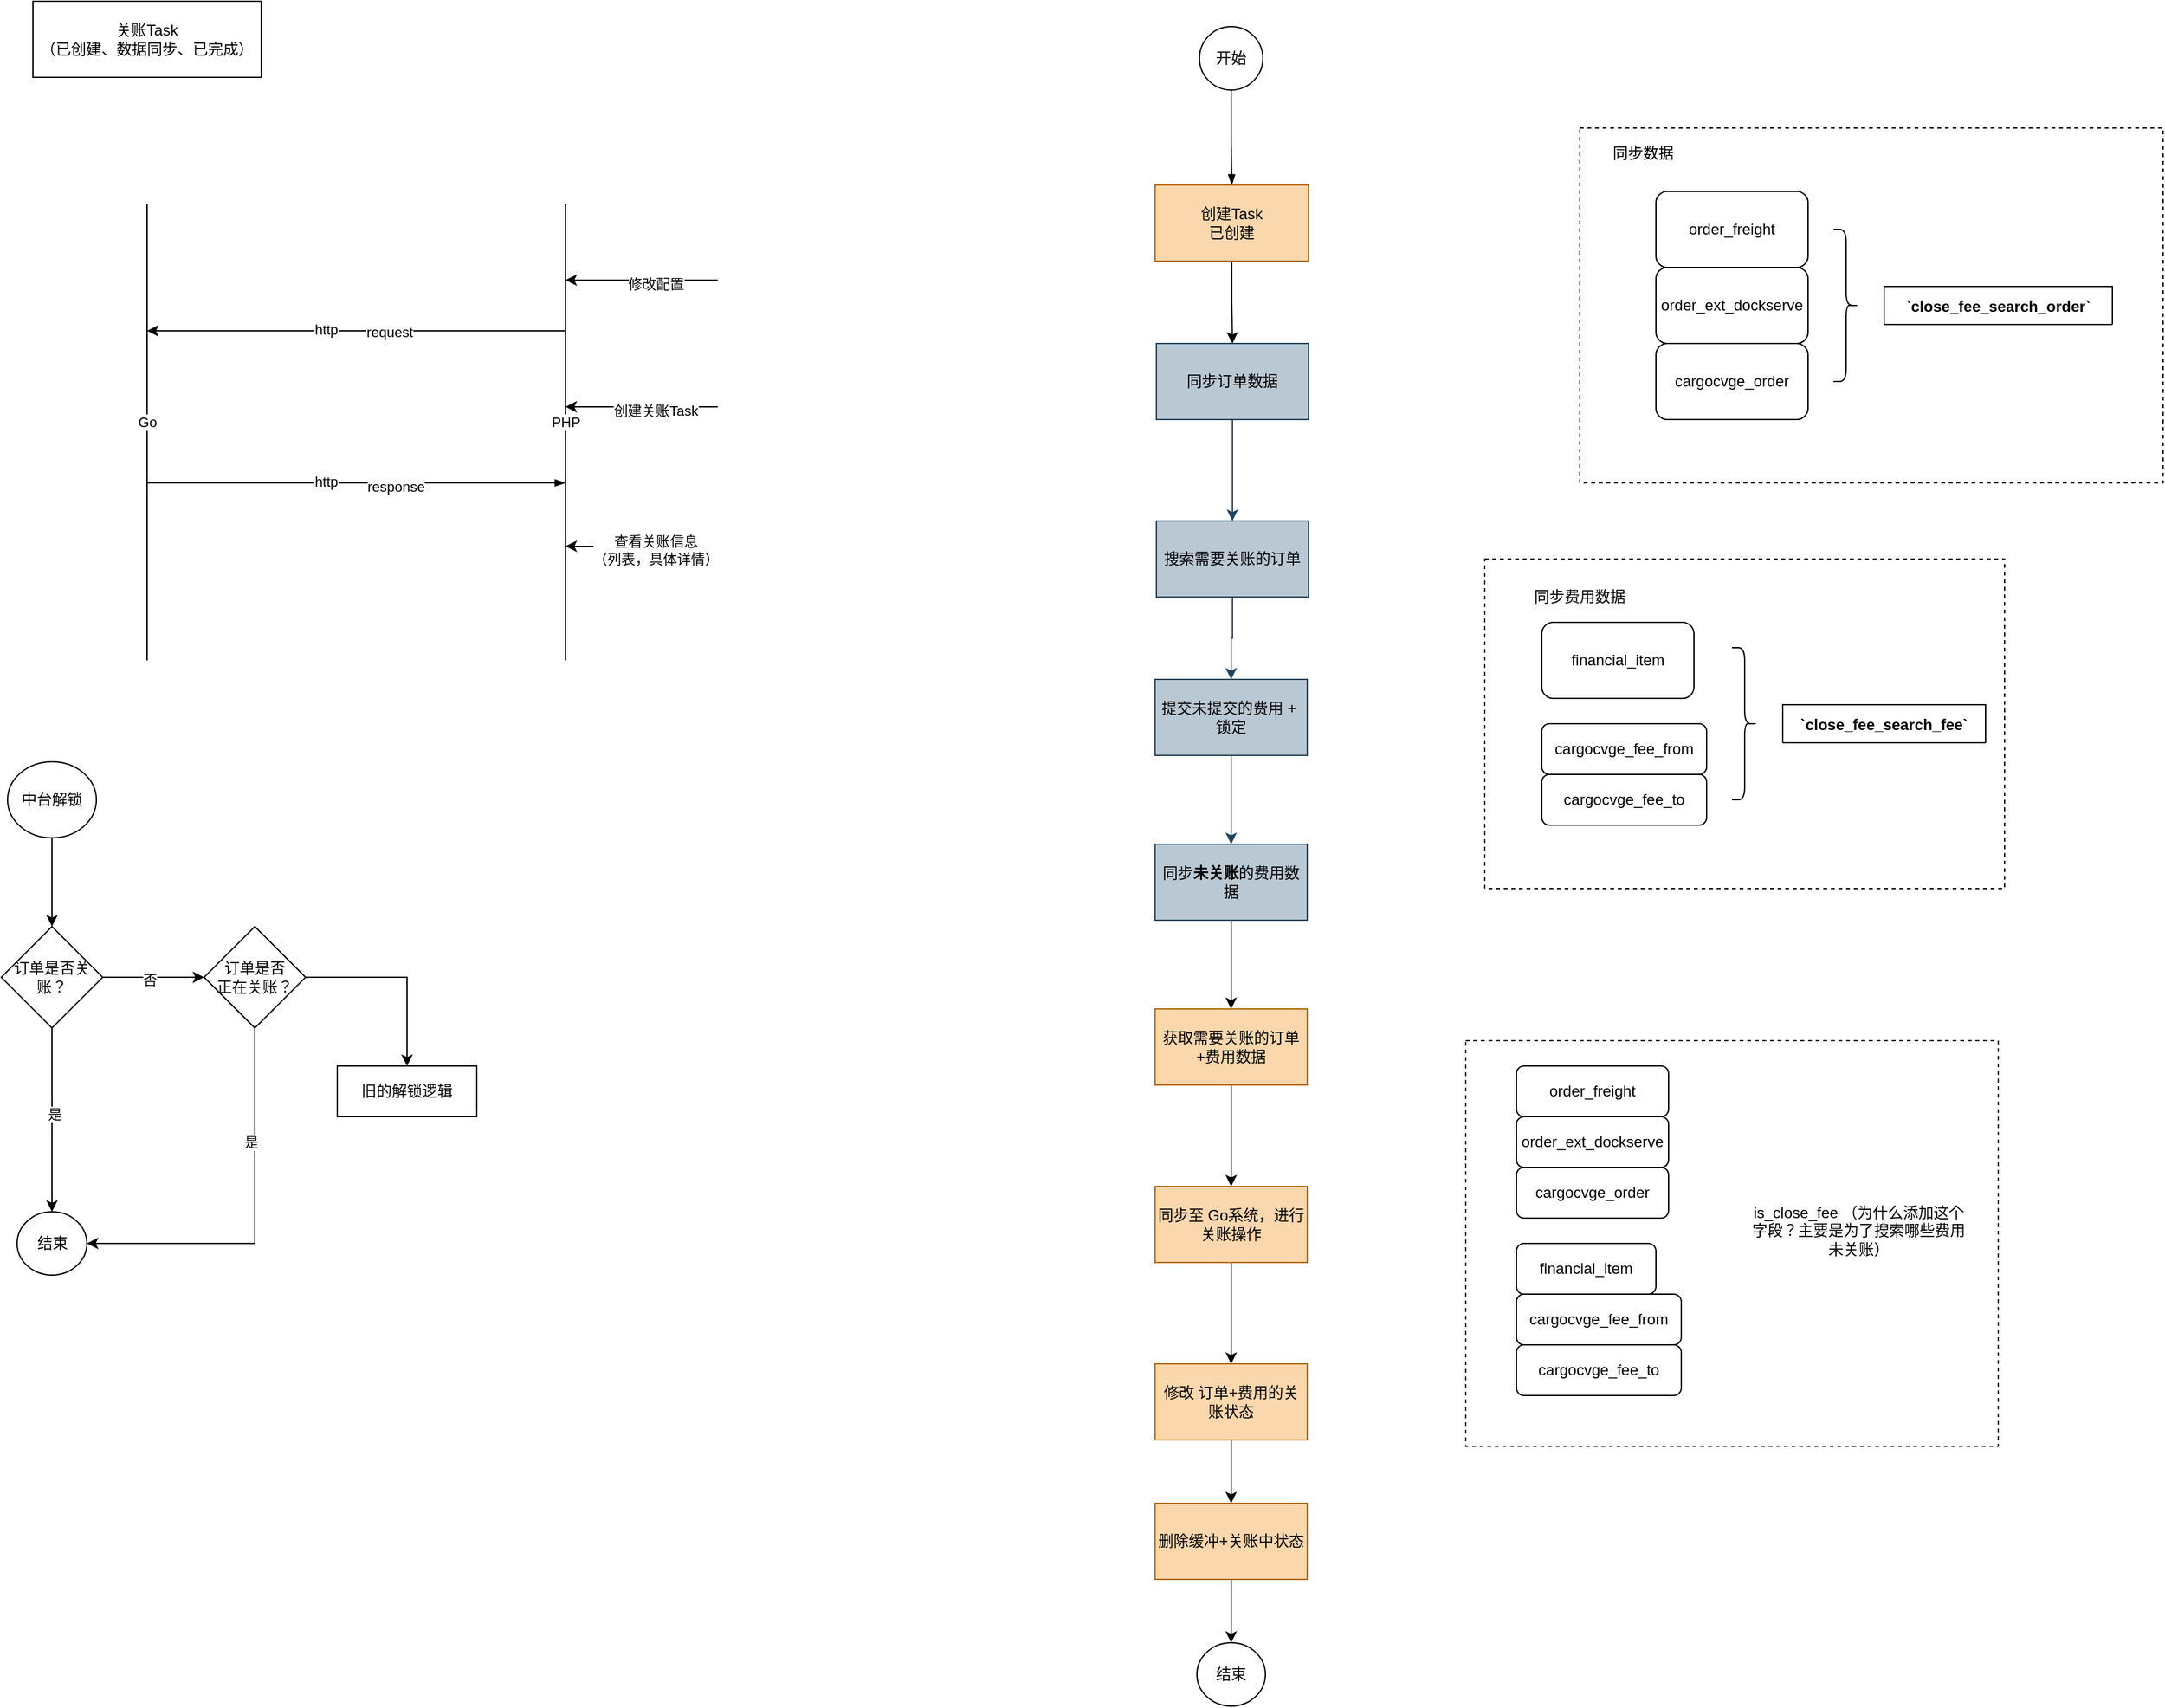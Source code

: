 <mxfile version="14.8.4" type="github">
  <diagram id="bjVNJmv654BV9-0lnCwO" name="第 1 页">
    <mxGraphModel dx="1142" dy="801" grid="1" gridSize="10" guides="1" tooltips="1" connect="1" arrows="1" fold="1" page="1" pageScale="1" pageWidth="827" pageHeight="1169" math="0" shadow="0">
      <root>
        <mxCell id="0" />
        <mxCell id="1" parent="0" />
        <mxCell id="Oo7feSFM17fFjLkw8vc8-185" value="" style="rounded=0;whiteSpace=wrap;html=1;fillColor=none;dashed=1;" vertex="1" parent="1">
          <mxGeometry x="1295" y="610" width="410" height="260" as="geometry" />
        </mxCell>
        <mxCell id="Oo7feSFM17fFjLkw8vc8-2" value="关账Task&lt;br&gt;（已创建、数据同步、已完成）" style="rounded=0;whiteSpace=wrap;html=1;" vertex="1" parent="1">
          <mxGeometry x="150" y="170" width="180" height="60" as="geometry" />
        </mxCell>
        <mxCell id="Oo7feSFM17fFjLkw8vc8-4" value="" style="endArrow=none;html=1;" edge="1" parent="1">
          <mxGeometry width="50" height="50" relative="1" as="geometry">
            <mxPoint x="240" y="690" as="sourcePoint" />
            <mxPoint x="240" y="330" as="targetPoint" />
          </mxGeometry>
        </mxCell>
        <mxCell id="Oo7feSFM17fFjLkw8vc8-5" value="Go" style="edgeLabel;html=1;align=center;verticalAlign=middle;resizable=0;points=[];" vertex="1" connectable="0" parent="Oo7feSFM17fFjLkw8vc8-4">
          <mxGeometry x="0.044" relative="1" as="geometry">
            <mxPoint as="offset" />
          </mxGeometry>
        </mxCell>
        <mxCell id="Oo7feSFM17fFjLkw8vc8-6" value="" style="endArrow=none;html=1;" edge="1" parent="1">
          <mxGeometry width="50" height="50" relative="1" as="geometry">
            <mxPoint x="570" y="690" as="sourcePoint" />
            <mxPoint x="570" y="330" as="targetPoint" />
          </mxGeometry>
        </mxCell>
        <mxCell id="Oo7feSFM17fFjLkw8vc8-7" value="PHP" style="edgeLabel;html=1;align=center;verticalAlign=middle;resizable=0;points=[];" vertex="1" connectable="0" parent="Oo7feSFM17fFjLkw8vc8-6">
          <mxGeometry x="0.044" relative="1" as="geometry">
            <mxPoint as="offset" />
          </mxGeometry>
        </mxCell>
        <mxCell id="Oo7feSFM17fFjLkw8vc8-8" value="" style="endArrow=classic;html=1;" edge="1" parent="1">
          <mxGeometry width="50" height="50" relative="1" as="geometry">
            <mxPoint x="690" y="390" as="sourcePoint" />
            <mxPoint x="570" y="390" as="targetPoint" />
          </mxGeometry>
        </mxCell>
        <mxCell id="Oo7feSFM17fFjLkw8vc8-9" value="修改配置" style="edgeLabel;html=1;align=center;verticalAlign=middle;resizable=0;points=[];" vertex="1" connectable="0" parent="Oo7feSFM17fFjLkw8vc8-8">
          <mxGeometry x="-0.183" y="3" relative="1" as="geometry">
            <mxPoint as="offset" />
          </mxGeometry>
        </mxCell>
        <mxCell id="Oo7feSFM17fFjLkw8vc8-10" value="" style="endArrow=classic;html=1;" edge="1" parent="1">
          <mxGeometry width="50" height="50" relative="1" as="geometry">
            <mxPoint x="690" y="490" as="sourcePoint" />
            <mxPoint x="570" y="490" as="targetPoint" />
          </mxGeometry>
        </mxCell>
        <mxCell id="Oo7feSFM17fFjLkw8vc8-11" value="创建关账Task" style="edgeLabel;html=1;align=center;verticalAlign=middle;resizable=0;points=[];" vertex="1" connectable="0" parent="Oo7feSFM17fFjLkw8vc8-10">
          <mxGeometry x="-0.183" y="3" relative="1" as="geometry">
            <mxPoint as="offset" />
          </mxGeometry>
        </mxCell>
        <mxCell id="Oo7feSFM17fFjLkw8vc8-12" value="" style="endArrow=classic;html=1;" edge="1" parent="1">
          <mxGeometry width="50" height="50" relative="1" as="geometry">
            <mxPoint x="690" y="600" as="sourcePoint" />
            <mxPoint x="570" y="600" as="targetPoint" />
          </mxGeometry>
        </mxCell>
        <mxCell id="Oo7feSFM17fFjLkw8vc8-13" value="查看关账信息&lt;br&gt;（列表，具体详情）" style="edgeLabel;html=1;align=center;verticalAlign=middle;resizable=0;points=[];" vertex="1" connectable="0" parent="Oo7feSFM17fFjLkw8vc8-12">
          <mxGeometry x="-0.183" y="3" relative="1" as="geometry">
            <mxPoint as="offset" />
          </mxGeometry>
        </mxCell>
        <mxCell id="Oo7feSFM17fFjLkw8vc8-15" value="" style="endArrow=classic;html=1;" edge="1" parent="1">
          <mxGeometry width="50" height="50" relative="1" as="geometry">
            <mxPoint x="570" y="430" as="sourcePoint" />
            <mxPoint x="240" y="430" as="targetPoint" />
          </mxGeometry>
        </mxCell>
        <mxCell id="Oo7feSFM17fFjLkw8vc8-16" value="http" style="edgeLabel;html=1;align=center;verticalAlign=middle;resizable=0;points=[];" vertex="1" connectable="0" parent="Oo7feSFM17fFjLkw8vc8-15">
          <mxGeometry x="0.145" y="-1" relative="1" as="geometry">
            <mxPoint as="offset" />
          </mxGeometry>
        </mxCell>
        <mxCell id="Oo7feSFM17fFjLkw8vc8-19" value="request" style="edgeLabel;html=1;align=center;verticalAlign=middle;resizable=0;points=[];" vertex="1" connectable="0" parent="Oo7feSFM17fFjLkw8vc8-15">
          <mxGeometry x="-0.158" y="1" relative="1" as="geometry">
            <mxPoint as="offset" />
          </mxGeometry>
        </mxCell>
        <mxCell id="Oo7feSFM17fFjLkw8vc8-17" value="" style="endArrow=none;html=1;startArrow=blockThin;startFill=1;endFill=0;" edge="1" parent="1">
          <mxGeometry width="50" height="50" relative="1" as="geometry">
            <mxPoint x="570" y="550" as="sourcePoint" />
            <mxPoint x="240" y="550" as="targetPoint" />
          </mxGeometry>
        </mxCell>
        <mxCell id="Oo7feSFM17fFjLkw8vc8-18" value="http" style="edgeLabel;html=1;align=center;verticalAlign=middle;resizable=0;points=[];" vertex="1" connectable="0" parent="Oo7feSFM17fFjLkw8vc8-17">
          <mxGeometry x="0.145" y="-1" relative="1" as="geometry">
            <mxPoint as="offset" />
          </mxGeometry>
        </mxCell>
        <mxCell id="Oo7feSFM17fFjLkw8vc8-20" value="response" style="edgeLabel;html=1;align=center;verticalAlign=middle;resizable=0;points=[];" vertex="1" connectable="0" parent="Oo7feSFM17fFjLkw8vc8-17">
          <mxGeometry x="-0.188" y="3" relative="1" as="geometry">
            <mxPoint as="offset" />
          </mxGeometry>
        </mxCell>
        <mxCell id="Oo7feSFM17fFjLkw8vc8-23" value="" style="edgeStyle=orthogonalEdgeStyle;rounded=0;orthogonalLoop=1;jettySize=auto;html=1;startArrow=none;startFill=0;endArrow=blockThin;endFill=1;" edge="1" parent="1" source="Oo7feSFM17fFjLkw8vc8-21" target="Oo7feSFM17fFjLkw8vc8-22">
          <mxGeometry relative="1" as="geometry" />
        </mxCell>
        <mxCell id="Oo7feSFM17fFjLkw8vc8-21" value="开始" style="ellipse;whiteSpace=wrap;html=1;" vertex="1" parent="1">
          <mxGeometry x="1070" y="190" width="50" height="50" as="geometry" />
        </mxCell>
        <mxCell id="Oo7feSFM17fFjLkw8vc8-27" value="" style="edgeStyle=orthogonalEdgeStyle;rounded=0;orthogonalLoop=1;jettySize=auto;html=1;startArrow=none;startFill=0;endArrow=classic;endFill=1;" edge="1" parent="1" source="Oo7feSFM17fFjLkw8vc8-22" target="Oo7feSFM17fFjLkw8vc8-26">
          <mxGeometry relative="1" as="geometry" />
        </mxCell>
        <mxCell id="Oo7feSFM17fFjLkw8vc8-22" value="创建Task&lt;br&gt;已创建" style="whiteSpace=wrap;html=1;fillColor=#fad7ac;strokeColor=#b46504;" vertex="1" parent="1">
          <mxGeometry x="1035" y="315" width="121" height="60" as="geometry" />
        </mxCell>
        <mxCell id="Oo7feSFM17fFjLkw8vc8-190" value="" style="edgeStyle=orthogonalEdgeStyle;rounded=0;orthogonalLoop=1;jettySize=auto;html=1;startArrow=none;startFill=0;endArrow=classic;endFill=1;fillColor=#bac8d3;strokeColor=#23445d;" edge="1" parent="1" source="Oo7feSFM17fFjLkw8vc8-26" target="Oo7feSFM17fFjLkw8vc8-189">
          <mxGeometry relative="1" as="geometry" />
        </mxCell>
        <mxCell id="Oo7feSFM17fFjLkw8vc8-26" value="同步订单数据" style="whiteSpace=wrap;html=1;fillColor=#bac8d3;strokeColor=#23445d;" vertex="1" parent="1">
          <mxGeometry x="1036" y="440" width="120" height="60" as="geometry" />
        </mxCell>
        <mxCell id="Oo7feSFM17fFjLkw8vc8-88" value="" style="group" vertex="1" connectable="0" parent="1">
          <mxGeometry x="1370" y="270" width="460" height="280" as="geometry" />
        </mxCell>
        <mxCell id="Oo7feSFM17fFjLkw8vc8-86" value="" style="rounded=0;whiteSpace=wrap;html=1;fillColor=none;dashed=1;" vertex="1" parent="Oo7feSFM17fFjLkw8vc8-88">
          <mxGeometry width="460" height="280" as="geometry" />
        </mxCell>
        <mxCell id="Oo7feSFM17fFjLkw8vc8-28" value="order_freight" style="rounded=1;whiteSpace=wrap;html=1;" vertex="1" parent="Oo7feSFM17fFjLkw8vc8-88">
          <mxGeometry x="60" y="50" width="120" height="60" as="geometry" />
        </mxCell>
        <mxCell id="Oo7feSFM17fFjLkw8vc8-29" value="order_ext_dockserve" style="rounded=1;whiteSpace=wrap;html=1;" vertex="1" parent="Oo7feSFM17fFjLkw8vc8-88">
          <mxGeometry x="60" y="110" width="120" height="60" as="geometry" />
        </mxCell>
        <mxCell id="Oo7feSFM17fFjLkw8vc8-30" value="cargocvge_order" style="rounded=1;whiteSpace=wrap;html=1;" vertex="1" parent="Oo7feSFM17fFjLkw8vc8-88">
          <mxGeometry x="60" y="170" width="120" height="60" as="geometry" />
        </mxCell>
        <mxCell id="Oo7feSFM17fFjLkw8vc8-32" value="" style="shape=curlyBracket;whiteSpace=wrap;html=1;rounded=1;flipH=1;" vertex="1" parent="Oo7feSFM17fFjLkw8vc8-88">
          <mxGeometry x="200" y="80" width="20" height="120" as="geometry" />
        </mxCell>
        <mxCell id="Oo7feSFM17fFjLkw8vc8-47" value="`close_fee_search_order`" style="shape=table;startSize=30;container=1;collapsible=1;childLayout=tableLayout;fixedRows=1;rowLines=0;fontStyle=1;align=center;resizeLast=1;" vertex="1" collapsed="1" parent="Oo7feSFM17fFjLkw8vc8-88">
          <mxGeometry x="240" y="125" width="180" height="30" as="geometry">
            <mxRectangle x="1820" y="210" width="560" height="410" as="alternateBounds" />
          </mxGeometry>
        </mxCell>
        <mxCell id="Oo7feSFM17fFjLkw8vc8-48" value="" style="shape=partialRectangle;collapsible=0;dropTarget=0;pointerEvents=0;fillColor=none;points=[[0,0.5],[1,0.5]];portConstraint=eastwest;top=0;left=0;right=0;bottom=0;" vertex="1" parent="Oo7feSFM17fFjLkw8vc8-47">
          <mxGeometry y="30" width="560" height="30" as="geometry" />
        </mxCell>
        <mxCell id="Oo7feSFM17fFjLkw8vc8-49" value="" style="shape=partialRectangle;overflow=hidden;connectable=0;fillColor=none;top=0;left=0;bottom=0;right=0;" vertex="1" parent="Oo7feSFM17fFjLkw8vc8-48">
          <mxGeometry width="30" height="30" as="geometry" />
        </mxCell>
        <mxCell id="Oo7feSFM17fFjLkw8vc8-50" value="`id` int(11) unsigned NOT NULL AUTO_INCREMENT" style="shape=partialRectangle;overflow=hidden;connectable=0;fillColor=none;top=0;left=0;bottom=0;right=0;align=left;spacingLeft=6;" vertex="1" parent="Oo7feSFM17fFjLkw8vc8-48">
          <mxGeometry x="30" width="530" height="30" as="geometry" />
        </mxCell>
        <mxCell id="Oo7feSFM17fFjLkw8vc8-51" value="" style="shape=partialRectangle;collapsible=0;dropTarget=0;pointerEvents=0;fillColor=none;points=[[0,0.5],[1,0.5]];portConstraint=eastwest;top=0;left=0;right=0;bottom=0;" vertex="1" parent="Oo7feSFM17fFjLkw8vc8-47">
          <mxGeometry y="60" width="560" height="30" as="geometry" />
        </mxCell>
        <mxCell id="Oo7feSFM17fFjLkw8vc8-52" value="" style="shape=partialRectangle;overflow=hidden;connectable=0;fillColor=none;top=0;left=0;bottom=0;right=0;" vertex="1" parent="Oo7feSFM17fFjLkw8vc8-51">
          <mxGeometry width="30" height="30" as="geometry" />
        </mxCell>
        <mxCell id="Oo7feSFM17fFjLkw8vc8-53" value="`order_id` int(11) NOT NULL DEFAULT &#39;0&#39; COMMENT &#39;订单id&#39;" style="shape=partialRectangle;overflow=hidden;connectable=0;fillColor=none;top=0;left=0;bottom=0;right=0;align=left;spacingLeft=6;" vertex="1" parent="Oo7feSFM17fFjLkw8vc8-51">
          <mxGeometry x="30" width="530" height="30" as="geometry" />
        </mxCell>
        <mxCell id="Oo7feSFM17fFjLkw8vc8-54" value="" style="shape=partialRectangle;collapsible=0;dropTarget=0;pointerEvents=0;fillColor=none;points=[[0,0.5],[1,0.5]];portConstraint=eastwest;top=0;left=0;right=0;bottom=0;" vertex="1" parent="Oo7feSFM17fFjLkw8vc8-47">
          <mxGeometry y="90" width="560" height="30" as="geometry" />
        </mxCell>
        <mxCell id="Oo7feSFM17fFjLkw8vc8-55" value="" style="shape=partialRectangle;overflow=hidden;connectable=0;fillColor=none;top=0;left=0;bottom=0;right=0;" vertex="1" parent="Oo7feSFM17fFjLkw8vc8-54">
          <mxGeometry width="30" height="30" as="geometry" />
        </mxCell>
        <mxCell id="Oo7feSFM17fFjLkw8vc8-56" value="`tidan_code` varchar(64) NOT NULL DEFAULT &#39;&#39; COMMENT &#39;提单号&#39;" style="shape=partialRectangle;overflow=hidden;connectable=0;fillColor=none;top=0;left=0;bottom=0;right=0;align=left;spacingLeft=6;" vertex="1" parent="Oo7feSFM17fFjLkw8vc8-54">
          <mxGeometry x="30" width="530" height="30" as="geometry" />
        </mxCell>
        <mxCell id="Oo7feSFM17fFjLkw8vc8-57" value="" style="shape=partialRectangle;collapsible=0;dropTarget=0;pointerEvents=0;fillColor=none;points=[[0,0.5],[1,0.5]];portConstraint=eastwest;top=0;left=0;right=0;bottom=0;" vertex="1" parent="Oo7feSFM17fFjLkw8vc8-47">
          <mxGeometry y="120" width="560" height="30" as="geometry" />
        </mxCell>
        <mxCell id="Oo7feSFM17fFjLkw8vc8-58" value="" style="shape=partialRectangle;overflow=hidden;connectable=0;fillColor=none;top=0;left=0;bottom=0;right=0;" vertex="1" parent="Oo7feSFM17fFjLkw8vc8-57">
          <mxGeometry width="30" height="30" as="geometry" />
        </mxCell>
        <mxCell id="Oo7feSFM17fFjLkw8vc8-59" value="`order_type` varchar(16) NOT NULL DEFAULT &#39;&#39; COMMENT &#39;订单类型&#39;" style="shape=partialRectangle;overflow=hidden;connectable=0;fillColor=none;top=0;left=0;bottom=0;right=0;align=left;spacingLeft=6;" vertex="1" parent="Oo7feSFM17fFjLkw8vc8-57">
          <mxGeometry x="30" width="530" height="30" as="geometry" />
        </mxCell>
        <mxCell id="Oo7feSFM17fFjLkw8vc8-60" value="" style="shape=partialRectangle;collapsible=0;dropTarget=0;pointerEvents=0;fillColor=none;points=[[0,0.5],[1,0.5]];portConstraint=eastwest;top=0;left=0;right=0;bottom=0;" vertex="1" parent="Oo7feSFM17fFjLkw8vc8-47">
          <mxGeometry y="150" width="560" height="30" as="geometry" />
        </mxCell>
        <mxCell id="Oo7feSFM17fFjLkw8vc8-61" value="" style="shape=partialRectangle;overflow=hidden;connectable=0;fillColor=none;top=0;left=0;bottom=0;right=0;" vertex="1" parent="Oo7feSFM17fFjLkw8vc8-60">
          <mxGeometry width="30" height="30" as="geometry" />
        </mxCell>
        <mxCell id="Oo7feSFM17fFjLkw8vc8-62" value="`tim` date DEFAULT NULL COMMENT &#39;搜索时间&#39;" style="shape=partialRectangle;overflow=hidden;connectable=0;fillColor=none;top=0;left=0;bottom=0;right=0;align=left;spacingLeft=6;" vertex="1" parent="Oo7feSFM17fFjLkw8vc8-60">
          <mxGeometry x="30" width="530" height="30" as="geometry" />
        </mxCell>
        <mxCell id="Oo7feSFM17fFjLkw8vc8-63" value="" style="shape=partialRectangle;collapsible=0;dropTarget=0;pointerEvents=0;fillColor=none;points=[[0,0.5],[1,0.5]];portConstraint=eastwest;top=0;left=0;right=0;bottom=0;" vertex="1" parent="Oo7feSFM17fFjLkw8vc8-47">
          <mxGeometry y="180" width="560" height="30" as="geometry" />
        </mxCell>
        <mxCell id="Oo7feSFM17fFjLkw8vc8-64" value="" style="shape=partialRectangle;overflow=hidden;connectable=0;fillColor=none;top=0;left=0;bottom=0;right=0;" vertex="1" parent="Oo7feSFM17fFjLkw8vc8-63">
          <mxGeometry width="30" height="30" as="geometry" />
        </mxCell>
        <mxCell id="Oo7feSFM17fFjLkw8vc8-65" value="`is_close` tinyint(2) NOT NULL DEFAULT &#39;0&#39; COMMENT &#39;订单是否关账&#39;" style="shape=partialRectangle;overflow=hidden;connectable=0;fillColor=none;top=0;left=0;bottom=0;right=0;align=left;spacingLeft=6;" vertex="1" parent="Oo7feSFM17fFjLkw8vc8-63">
          <mxGeometry x="30" width="530" height="30" as="geometry" />
        </mxCell>
        <mxCell id="Oo7feSFM17fFjLkw8vc8-66" value="" style="shape=partialRectangle;collapsible=0;dropTarget=0;pointerEvents=0;fillColor=none;points=[[0,0.5],[1,0.5]];portConstraint=eastwest;top=0;left=0;right=0;bottom=0;" vertex="1" parent="Oo7feSFM17fFjLkw8vc8-47">
          <mxGeometry y="210" width="560" height="30" as="geometry" />
        </mxCell>
        <mxCell id="Oo7feSFM17fFjLkw8vc8-67" value="" style="shape=partialRectangle;overflow=hidden;connectable=0;fillColor=none;top=0;left=0;bottom=0;right=0;" vertex="1" parent="Oo7feSFM17fFjLkw8vc8-66">
          <mxGeometry width="30" height="30" as="geometry" />
        </mxCell>
        <mxCell id="Oo7feSFM17fFjLkw8vc8-68" value="`create_time` timestamp NOT NULL DEFAULT CURRENT_TIMESTAMP COMMENT &#39;创建时间&#39;" style="shape=partialRectangle;overflow=hidden;connectable=0;fillColor=none;top=0;left=0;bottom=0;right=0;align=left;spacingLeft=6;" vertex="1" parent="Oo7feSFM17fFjLkw8vc8-66">
          <mxGeometry x="30" width="530" height="30" as="geometry" />
        </mxCell>
        <mxCell id="Oo7feSFM17fFjLkw8vc8-69" value="" style="shape=partialRectangle;collapsible=0;dropTarget=0;pointerEvents=0;fillColor=none;points=[[0,0.5],[1,0.5]];portConstraint=eastwest;top=0;left=0;right=0;bottom=0;" vertex="1" parent="Oo7feSFM17fFjLkw8vc8-47">
          <mxGeometry y="240" width="560" height="30" as="geometry" />
        </mxCell>
        <mxCell id="Oo7feSFM17fFjLkw8vc8-70" value="" style="shape=partialRectangle;overflow=hidden;connectable=0;fillColor=none;top=0;left=0;bottom=0;right=0;" vertex="1" parent="Oo7feSFM17fFjLkw8vc8-69">
          <mxGeometry width="30" height="30" as="geometry" />
        </mxCell>
        <mxCell id="Oo7feSFM17fFjLkw8vc8-71" value="`fee_is_close` tinyint(2) DEFAULT &#39;0&#39; COMMENT &#39;费用是否关账&#39;" style="shape=partialRectangle;overflow=hidden;connectable=0;fillColor=none;top=0;left=0;bottom=0;right=0;align=left;spacingLeft=6;" vertex="1" parent="Oo7feSFM17fFjLkw8vc8-69">
          <mxGeometry x="30" width="530" height="30" as="geometry" />
        </mxCell>
        <mxCell id="Oo7feSFM17fFjLkw8vc8-72" value="" style="shape=partialRectangle;collapsible=0;dropTarget=0;pointerEvents=0;fillColor=none;points=[[0,0.5],[1,0.5]];portConstraint=eastwest;top=0;left=0;right=0;bottom=0;" vertex="1" parent="Oo7feSFM17fFjLkw8vc8-47">
          <mxGeometry y="270" width="560" height="30" as="geometry" />
        </mxCell>
        <mxCell id="Oo7feSFM17fFjLkw8vc8-73" value="" style="shape=partialRectangle;overflow=hidden;connectable=0;fillColor=none;top=0;left=0;bottom=0;right=0;" vertex="1" parent="Oo7feSFM17fFjLkw8vc8-72">
          <mxGeometry width="30" height="30" as="geometry" />
        </mxCell>
        <mxCell id="Oo7feSFM17fFjLkw8vc8-74" value="`is_close_ing` tinyint(2) NOT NULL DEFAULT &#39;0&#39;" style="shape=partialRectangle;overflow=hidden;connectable=0;fillColor=none;top=0;left=0;bottom=0;right=0;align=left;spacingLeft=6;" vertex="1" parent="Oo7feSFM17fFjLkw8vc8-72">
          <mxGeometry x="30" width="530" height="30" as="geometry" />
        </mxCell>
        <mxCell id="Oo7feSFM17fFjLkw8vc8-75" value="" style="shape=partialRectangle;collapsible=0;dropTarget=0;pointerEvents=0;fillColor=none;points=[[0,0.5],[1,0.5]];portConstraint=eastwest;top=0;left=0;right=0;bottom=0;" vertex="1" parent="Oo7feSFM17fFjLkw8vc8-47">
          <mxGeometry y="300" width="560" height="30" as="geometry" />
        </mxCell>
        <mxCell id="Oo7feSFM17fFjLkw8vc8-76" value="" style="shape=partialRectangle;overflow=hidden;connectable=0;fillColor=none;top=0;left=0;bottom=0;right=0;" vertex="1" parent="Oo7feSFM17fFjLkw8vc8-75">
          <mxGeometry width="30" height="30" as="geometry" />
        </mxCell>
        <mxCell id="Oo7feSFM17fFjLkw8vc8-77" value="UNIQUE KEY `unique_order_id_type` (`order_id`,`order_type`)" style="shape=partialRectangle;overflow=hidden;connectable=0;fillColor=none;top=0;left=0;bottom=0;right=0;align=left;spacingLeft=6;" vertex="1" parent="Oo7feSFM17fFjLkw8vc8-75">
          <mxGeometry x="30" width="530" height="30" as="geometry" />
        </mxCell>
        <mxCell id="Oo7feSFM17fFjLkw8vc8-78" value="" style="shape=partialRectangle;collapsible=0;dropTarget=0;pointerEvents=0;fillColor=none;points=[[0,0.5],[1,0.5]];portConstraint=eastwest;top=0;left=0;right=0;bottom=0;" vertex="1" parent="Oo7feSFM17fFjLkw8vc8-47">
          <mxGeometry y="330" width="560" height="30" as="geometry" />
        </mxCell>
        <mxCell id="Oo7feSFM17fFjLkw8vc8-79" value="" style="shape=partialRectangle;overflow=hidden;connectable=0;fillColor=none;top=0;left=0;bottom=0;right=0;" vertex="1" parent="Oo7feSFM17fFjLkw8vc8-78">
          <mxGeometry width="30" height="30" as="geometry" />
        </mxCell>
        <mxCell id="Oo7feSFM17fFjLkw8vc8-80" value="KEY `idx_order_id_type` (`order_id`,`order_type`)" style="shape=partialRectangle;overflow=hidden;connectable=0;fillColor=none;top=0;left=0;bottom=0;right=0;align=left;spacingLeft=6;" vertex="1" parent="Oo7feSFM17fFjLkw8vc8-78">
          <mxGeometry x="30" width="530" height="30" as="geometry" />
        </mxCell>
        <mxCell id="Oo7feSFM17fFjLkw8vc8-81" value="" style="shape=partialRectangle;collapsible=0;dropTarget=0;pointerEvents=0;fillColor=none;points=[[0,0.5],[1,0.5]];portConstraint=eastwest;top=0;left=0;right=0;bottom=0;" vertex="1" parent="Oo7feSFM17fFjLkw8vc8-47">
          <mxGeometry y="360" width="560" height="30" as="geometry" />
        </mxCell>
        <mxCell id="Oo7feSFM17fFjLkw8vc8-82" value="" style="shape=partialRectangle;overflow=hidden;connectable=0;fillColor=none;top=0;left=0;bottom=0;right=0;" vertex="1" parent="Oo7feSFM17fFjLkw8vc8-81">
          <mxGeometry width="30" height="30" as="geometry" />
        </mxCell>
        <mxCell id="Oo7feSFM17fFjLkw8vc8-83" value="KEY `idx_fee_is_close_tim` (`fee_is_close`,`tim`)" style="shape=partialRectangle;overflow=hidden;connectable=0;fillColor=none;top=0;left=0;bottom=0;right=0;align=left;spacingLeft=6;" vertex="1" parent="Oo7feSFM17fFjLkw8vc8-81">
          <mxGeometry x="30" width="530" height="30" as="geometry" />
        </mxCell>
        <mxCell id="Oo7feSFM17fFjLkw8vc8-87" value="同步数据" style="text;html=1;strokeColor=none;fillColor=none;align=center;verticalAlign=middle;whiteSpace=wrap;rounded=0;" vertex="1" parent="Oo7feSFM17fFjLkw8vc8-88">
          <mxGeometry x="20" y="10" width="60" height="20" as="geometry" />
        </mxCell>
        <mxCell id="Oo7feSFM17fFjLkw8vc8-92" value="" style="edgeStyle=orthogonalEdgeStyle;rounded=0;orthogonalLoop=1;jettySize=auto;html=1;startArrow=none;startFill=0;endArrow=classic;endFill=1;fillColor=#bac8d3;strokeColor=#23445d;" edge="1" parent="1" source="Oo7feSFM17fFjLkw8vc8-89" target="Oo7feSFM17fFjLkw8vc8-91">
          <mxGeometry relative="1" as="geometry" />
        </mxCell>
        <mxCell id="Oo7feSFM17fFjLkw8vc8-89" value="提交未提交的费用 +&amp;nbsp;&lt;br&gt;锁定" style="whiteSpace=wrap;html=1;fillColor=#bac8d3;strokeColor=#23445d;" vertex="1" parent="1">
          <mxGeometry x="1035" y="705" width="120" height="60" as="geometry" />
        </mxCell>
        <mxCell id="Oo7feSFM17fFjLkw8vc8-127" value="" style="edgeStyle=orthogonalEdgeStyle;rounded=0;orthogonalLoop=1;jettySize=auto;html=1;startArrow=none;startFill=0;endArrow=classic;endFill=1;" edge="1" parent="1" source="Oo7feSFM17fFjLkw8vc8-91" target="Oo7feSFM17fFjLkw8vc8-126">
          <mxGeometry relative="1" as="geometry" />
        </mxCell>
        <mxCell id="Oo7feSFM17fFjLkw8vc8-91" value="同步&lt;b&gt;未关账&lt;/b&gt;的费用数据" style="whiteSpace=wrap;html=1;fillColor=#bac8d3;strokeColor=#23445d;" vertex="1" parent="1">
          <mxGeometry x="1035" y="835" width="120" height="60" as="geometry" />
        </mxCell>
        <mxCell id="Oo7feSFM17fFjLkw8vc8-93" value="financial_item" style="rounded=1;whiteSpace=wrap;html=1;" vertex="1" parent="1">
          <mxGeometry x="1340" y="660" width="120" height="60" as="geometry" />
        </mxCell>
        <mxCell id="Oo7feSFM17fFjLkw8vc8-94" value="cargocvge_fee_from" style="rounded=1;whiteSpace=wrap;html=1;" vertex="1" parent="1">
          <mxGeometry x="1340" y="740" width="130" height="40" as="geometry" />
        </mxCell>
        <mxCell id="Oo7feSFM17fFjLkw8vc8-95" value="cargocvge_fee_to" style="rounded=1;whiteSpace=wrap;html=1;" vertex="1" parent="1">
          <mxGeometry x="1340" y="780" width="130" height="40" as="geometry" />
        </mxCell>
        <mxCell id="Oo7feSFM17fFjLkw8vc8-97" value="" style="shape=curlyBracket;whiteSpace=wrap;html=1;rounded=1;flipH=1;" vertex="1" parent="1">
          <mxGeometry x="1490" y="680" width="20" height="120" as="geometry" />
        </mxCell>
        <mxCell id="Oo7feSFM17fFjLkw8vc8-98" value="`close_fee_search_fee`" style="shape=table;startSize=30;container=1;collapsible=1;childLayout=tableLayout;fixedRows=1;rowLines=0;fontStyle=1;align=center;resizeLast=1;" vertex="1" collapsed="1" parent="1">
          <mxGeometry x="1530" y="725" width="160" height="30" as="geometry">
            <mxRectangle x="1120" y="920" width="590" height="320" as="alternateBounds" />
          </mxGeometry>
        </mxCell>
        <mxCell id="Oo7feSFM17fFjLkw8vc8-99" value="" style="shape=partialRectangle;collapsible=0;dropTarget=0;pointerEvents=0;fillColor=none;points=[[0,0.5],[1,0.5]];portConstraint=eastwest;top=0;left=0;right=0;bottom=0;" vertex="1" parent="Oo7feSFM17fFjLkw8vc8-98">
          <mxGeometry y="30" width="590" height="30" as="geometry" />
        </mxCell>
        <mxCell id="Oo7feSFM17fFjLkw8vc8-100" value="" style="shape=partialRectangle;overflow=hidden;connectable=0;fillColor=none;top=0;left=0;bottom=0;right=0;" vertex="1" parent="Oo7feSFM17fFjLkw8vc8-99">
          <mxGeometry width="30" height="30" as="geometry" />
        </mxCell>
        <mxCell id="Oo7feSFM17fFjLkw8vc8-101" value="`id` int(11) unsigned NOT NULL AUTO_INCREMENT" style="shape=partialRectangle;overflow=hidden;connectable=0;fillColor=none;top=0;left=0;bottom=0;right=0;align=left;spacingLeft=6;" vertex="1" parent="Oo7feSFM17fFjLkw8vc8-99">
          <mxGeometry x="30" width="560" height="30" as="geometry" />
        </mxCell>
        <mxCell id="Oo7feSFM17fFjLkw8vc8-102" value="" style="shape=partialRectangle;collapsible=0;dropTarget=0;pointerEvents=0;fillColor=none;points=[[0,0.5],[1,0.5]];portConstraint=eastwest;top=0;left=0;right=0;bottom=0;" vertex="1" parent="Oo7feSFM17fFjLkw8vc8-98">
          <mxGeometry y="60" width="590" height="30" as="geometry" />
        </mxCell>
        <mxCell id="Oo7feSFM17fFjLkw8vc8-103" value="" style="shape=partialRectangle;overflow=hidden;connectable=0;fillColor=none;top=0;left=0;bottom=0;right=0;" vertex="1" parent="Oo7feSFM17fFjLkw8vc8-102">
          <mxGeometry width="30" height="30" as="geometry" />
        </mxCell>
        <mxCell id="Oo7feSFM17fFjLkw8vc8-104" value="`fee_id` int(11) unsigned NOT NULL DEFAULT &#39;0&#39; COMMENT &#39;费用id&#39;" style="shape=partialRectangle;overflow=hidden;connectable=0;fillColor=none;top=0;left=0;bottom=0;right=0;align=left;spacingLeft=6;" vertex="1" parent="Oo7feSFM17fFjLkw8vc8-102">
          <mxGeometry x="30" width="560" height="30" as="geometry" />
        </mxCell>
        <mxCell id="Oo7feSFM17fFjLkw8vc8-105" value="" style="shape=partialRectangle;collapsible=0;dropTarget=0;pointerEvents=0;fillColor=none;points=[[0,0.5],[1,0.5]];portConstraint=eastwest;top=0;left=0;right=0;bottom=0;" vertex="1" parent="Oo7feSFM17fFjLkw8vc8-98">
          <mxGeometry y="90" width="590" height="30" as="geometry" />
        </mxCell>
        <mxCell id="Oo7feSFM17fFjLkw8vc8-106" value="" style="shape=partialRectangle;overflow=hidden;connectable=0;fillColor=none;top=0;left=0;bottom=0;right=0;" vertex="1" parent="Oo7feSFM17fFjLkw8vc8-105">
          <mxGeometry width="30" height="30" as="geometry" />
        </mxCell>
        <mxCell id="Oo7feSFM17fFjLkw8vc8-107" value="`order_id` int(11) unsigned NOT NULL DEFAULT &#39;0&#39; COMMENT &#39;订单id&#39;" style="shape=partialRectangle;overflow=hidden;connectable=0;fillColor=none;top=0;left=0;bottom=0;right=0;align=left;spacingLeft=6;" vertex="1" parent="Oo7feSFM17fFjLkw8vc8-105">
          <mxGeometry x="30" width="560" height="30" as="geometry" />
        </mxCell>
        <mxCell id="Oo7feSFM17fFjLkw8vc8-108" value="" style="shape=partialRectangle;collapsible=0;dropTarget=0;pointerEvents=0;fillColor=none;points=[[0,0.5],[1,0.5]];portConstraint=eastwest;top=0;left=0;right=0;bottom=0;" vertex="1" parent="Oo7feSFM17fFjLkw8vc8-98">
          <mxGeometry y="120" width="590" height="30" as="geometry" />
        </mxCell>
        <mxCell id="Oo7feSFM17fFjLkw8vc8-109" value="" style="shape=partialRectangle;overflow=hidden;connectable=0;fillColor=none;top=0;left=0;bottom=0;right=0;" vertex="1" parent="Oo7feSFM17fFjLkw8vc8-108">
          <mxGeometry width="30" height="30" as="geometry" />
        </mxCell>
        <mxCell id="Oo7feSFM17fFjLkw8vc8-110" value="`order_type` varchar(16) NOT NULL DEFAULT &#39;&#39; COMMENT &#39;订单类型&#39;" style="shape=partialRectangle;overflow=hidden;connectable=0;fillColor=none;top=0;left=0;bottom=0;right=0;align=left;spacingLeft=6;" vertex="1" parent="Oo7feSFM17fFjLkw8vc8-108">
          <mxGeometry x="30" width="560" height="30" as="geometry" />
        </mxCell>
        <mxCell id="Oo7feSFM17fFjLkw8vc8-111" value="" style="shape=partialRectangle;collapsible=0;dropTarget=0;pointerEvents=0;fillColor=none;points=[[0,0.5],[1,0.5]];portConstraint=eastwest;top=0;left=0;right=0;bottom=0;" vertex="1" parent="Oo7feSFM17fFjLkw8vc8-98">
          <mxGeometry y="150" width="590" height="30" as="geometry" />
        </mxCell>
        <mxCell id="Oo7feSFM17fFjLkw8vc8-112" value="" style="shape=partialRectangle;overflow=hidden;connectable=0;fillColor=none;top=0;left=0;bottom=0;right=0;" vertex="1" parent="Oo7feSFM17fFjLkw8vc8-111">
          <mxGeometry width="30" height="30" as="geometry" />
        </mxCell>
        <mxCell id="Oo7feSFM17fFjLkw8vc8-113" value="`pay_type` tinyint(4) NOT NULL DEFAULT &#39;0&#39; COMMENT &#39;收付款类型&#39;" style="shape=partialRectangle;overflow=hidden;connectable=0;fillColor=none;top=0;left=0;bottom=0;right=0;align=left;spacingLeft=6;" vertex="1" parent="Oo7feSFM17fFjLkw8vc8-111">
          <mxGeometry x="30" width="560" height="30" as="geometry" />
        </mxCell>
        <mxCell id="Oo7feSFM17fFjLkw8vc8-114" value="" style="shape=partialRectangle;collapsible=0;dropTarget=0;pointerEvents=0;fillColor=none;points=[[0,0.5],[1,0.5]];portConstraint=eastwest;top=0;left=0;right=0;bottom=0;" vertex="1" parent="Oo7feSFM17fFjLkw8vc8-98">
          <mxGeometry y="180" width="590" height="30" as="geometry" />
        </mxCell>
        <mxCell id="Oo7feSFM17fFjLkw8vc8-115" value="" style="shape=partialRectangle;overflow=hidden;connectable=0;fillColor=none;top=0;left=0;bottom=0;right=0;" vertex="1" parent="Oo7feSFM17fFjLkw8vc8-114">
          <mxGeometry width="30" height="30" as="geometry" />
        </mxCell>
        <mxCell id="Oo7feSFM17fFjLkw8vc8-116" value="`create_time` timestamp NOT NULL DEFAULT CURRENT_TIMESTAMP COMMENT &#39;创建时间&#39;" style="shape=partialRectangle;overflow=hidden;connectable=0;fillColor=none;top=0;left=0;bottom=0;right=0;align=left;spacingLeft=6;" vertex="1" parent="Oo7feSFM17fFjLkw8vc8-114">
          <mxGeometry x="30" width="560" height="30" as="geometry" />
        </mxCell>
        <mxCell id="Oo7feSFM17fFjLkw8vc8-117" value="" style="shape=partialRectangle;collapsible=0;dropTarget=0;pointerEvents=0;fillColor=none;points=[[0,0.5],[1,0.5]];portConstraint=eastwest;top=0;left=0;right=0;bottom=0;" vertex="1" parent="Oo7feSFM17fFjLkw8vc8-98">
          <mxGeometry y="210" width="590" height="30" as="geometry" />
        </mxCell>
        <mxCell id="Oo7feSFM17fFjLkw8vc8-118" value="" style="shape=partialRectangle;overflow=hidden;connectable=0;fillColor=none;top=0;left=0;bottom=0;right=0;" vertex="1" parent="Oo7feSFM17fFjLkw8vc8-117">
          <mxGeometry width="30" height="30" as="geometry" />
        </mxCell>
        <mxCell id="Oo7feSFM17fFjLkw8vc8-119" value="`currency_id` tinyint(4) NOT NULL DEFAULT &#39;1&#39; COMMENT &#39;币种（1人民币2美元）&#39;" style="shape=partialRectangle;overflow=hidden;connectable=0;fillColor=none;top=0;left=0;bottom=0;right=0;align=left;spacingLeft=6;" vertex="1" parent="Oo7feSFM17fFjLkw8vc8-117">
          <mxGeometry x="30" width="560" height="30" as="geometry" />
        </mxCell>
        <mxCell id="Oo7feSFM17fFjLkw8vc8-120" value="" style="shape=partialRectangle;collapsible=0;dropTarget=0;pointerEvents=0;fillColor=none;points=[[0,0.5],[1,0.5]];portConstraint=eastwest;top=0;left=0;right=0;bottom=0;" vertex="1" parent="Oo7feSFM17fFjLkw8vc8-98">
          <mxGeometry y="240" width="590" height="30" as="geometry" />
        </mxCell>
        <mxCell id="Oo7feSFM17fFjLkw8vc8-121" value="" style="shape=partialRectangle;overflow=hidden;connectable=0;fillColor=none;top=0;left=0;bottom=0;right=0;" vertex="1" parent="Oo7feSFM17fFjLkw8vc8-120">
          <mxGeometry width="30" height="30" as="geometry" />
        </mxCell>
        <mxCell id="Oo7feSFM17fFjLkw8vc8-122" value="`price` float(20,6) DEFAULT &#39;0.0&#39; COMMENT &#39;金额&#39;" style="shape=partialRectangle;overflow=hidden;connectable=0;fillColor=none;top=0;left=0;bottom=0;right=0;align=left;spacingLeft=6;" vertex="1" parent="Oo7feSFM17fFjLkw8vc8-120">
          <mxGeometry x="30" width="560" height="30" as="geometry" />
        </mxCell>
        <mxCell id="Oo7feSFM17fFjLkw8vc8-123" value="" style="shape=partialRectangle;collapsible=0;dropTarget=0;pointerEvents=0;fillColor=none;points=[[0,0.5],[1,0.5]];portConstraint=eastwest;top=0;left=0;right=0;bottom=0;" vertex="1" parent="Oo7feSFM17fFjLkw8vc8-98">
          <mxGeometry y="270" width="590" height="30" as="geometry" />
        </mxCell>
        <mxCell id="Oo7feSFM17fFjLkw8vc8-124" value="" style="shape=partialRectangle;overflow=hidden;connectable=0;fillColor=none;top=0;left=0;bottom=0;right=0;" vertex="1" parent="Oo7feSFM17fFjLkw8vc8-123">
          <mxGeometry width="30" height="30" as="geometry" />
        </mxCell>
        <mxCell id="Oo7feSFM17fFjLkw8vc8-125" value="KEY `idx_order_id` (`order_id`)" style="shape=partialRectangle;overflow=hidden;connectable=0;fillColor=none;top=0;left=0;bottom=0;right=0;align=left;spacingLeft=6;" vertex="1" parent="Oo7feSFM17fFjLkw8vc8-123">
          <mxGeometry x="30" width="560" height="30" as="geometry" />
        </mxCell>
        <mxCell id="Oo7feSFM17fFjLkw8vc8-129" value="" style="edgeStyle=orthogonalEdgeStyle;rounded=0;orthogonalLoop=1;jettySize=auto;html=1;startArrow=none;startFill=0;endArrow=classic;endFill=1;" edge="1" parent="1" source="Oo7feSFM17fFjLkw8vc8-126" target="Oo7feSFM17fFjLkw8vc8-128">
          <mxGeometry relative="1" as="geometry" />
        </mxCell>
        <mxCell id="Oo7feSFM17fFjLkw8vc8-126" value="获取需要关账的订单+费用数据" style="whiteSpace=wrap;html=1;fillColor=#fad7ac;strokeColor=#b46504;" vertex="1" parent="1">
          <mxGeometry x="1035" y="965" width="120" height="60" as="geometry" />
        </mxCell>
        <mxCell id="Oo7feSFM17fFjLkw8vc8-131" value="" style="edgeStyle=orthogonalEdgeStyle;rounded=0;orthogonalLoop=1;jettySize=auto;html=1;startArrow=none;startFill=0;endArrow=classic;endFill=1;" edge="1" parent="1" source="Oo7feSFM17fFjLkw8vc8-128" target="Oo7feSFM17fFjLkw8vc8-130">
          <mxGeometry relative="1" as="geometry" />
        </mxCell>
        <mxCell id="Oo7feSFM17fFjLkw8vc8-128" value="同步至 Go系统，进行关账操作" style="whiteSpace=wrap;html=1;fillColor=#fad7ac;strokeColor=#b46504;" vertex="1" parent="1">
          <mxGeometry x="1035" y="1105" width="120" height="60" as="geometry" />
        </mxCell>
        <mxCell id="Oo7feSFM17fFjLkw8vc8-181" value="" style="edgeStyle=orthogonalEdgeStyle;rounded=0;orthogonalLoop=1;jettySize=auto;html=1;startArrow=none;startFill=0;endArrow=classic;endFill=1;" edge="1" parent="1" source="Oo7feSFM17fFjLkw8vc8-130" target="Oo7feSFM17fFjLkw8vc8-180">
          <mxGeometry relative="1" as="geometry" />
        </mxCell>
        <mxCell id="Oo7feSFM17fFjLkw8vc8-130" value="修改 订单+费用的关账状态" style="whiteSpace=wrap;html=1;fillColor=#fad7ac;strokeColor=#b46504;" vertex="1" parent="1">
          <mxGeometry x="1035" y="1245" width="120" height="60" as="geometry" />
        </mxCell>
        <mxCell id="Oo7feSFM17fFjLkw8vc8-134" value="order_freight" style="rounded=1;whiteSpace=wrap;html=1;fillColor=#FFFFFF;" vertex="1" parent="1">
          <mxGeometry x="1320" y="1010" width="120" height="40" as="geometry" />
        </mxCell>
        <mxCell id="Oo7feSFM17fFjLkw8vc8-135" value="order_ext_dockserve" style="rounded=1;whiteSpace=wrap;html=1;fillColor=#FFFFFF;" vertex="1" parent="1">
          <mxGeometry x="1320" y="1050" width="120" height="40" as="geometry" />
        </mxCell>
        <mxCell id="Oo7feSFM17fFjLkw8vc8-136" value="cargocvge_order" style="rounded=1;whiteSpace=wrap;html=1;fillColor=#FFFFFF;" vertex="1" parent="1">
          <mxGeometry x="1320" y="1090" width="120" height="40" as="geometry" />
        </mxCell>
        <mxCell id="Oo7feSFM17fFjLkw8vc8-176" value="financial_item" style="rounded=1;whiteSpace=wrap;html=1;" vertex="1" parent="1">
          <mxGeometry x="1320" y="1150" width="110" height="40" as="geometry" />
        </mxCell>
        <mxCell id="Oo7feSFM17fFjLkw8vc8-177" value="cargocvge_fee_from" style="rounded=1;whiteSpace=wrap;html=1;" vertex="1" parent="1">
          <mxGeometry x="1320" y="1190" width="130" height="40" as="geometry" />
        </mxCell>
        <mxCell id="Oo7feSFM17fFjLkw8vc8-178" value="cargocvge_fee_to" style="rounded=1;whiteSpace=wrap;html=1;" vertex="1" parent="1">
          <mxGeometry x="1320" y="1230" width="130" height="40" as="geometry" />
        </mxCell>
        <mxCell id="Oo7feSFM17fFjLkw8vc8-179" value="is_close_fee （为什么添加这个字段？主要是为了搜索哪些费用未关账）" style="text;html=1;strokeColor=none;fillColor=none;align=center;verticalAlign=middle;whiteSpace=wrap;rounded=0;" vertex="1" parent="1">
          <mxGeometry x="1500" y="1100" width="180" height="80" as="geometry" />
        </mxCell>
        <mxCell id="Oo7feSFM17fFjLkw8vc8-183" value="" style="edgeStyle=orthogonalEdgeStyle;rounded=0;orthogonalLoop=1;jettySize=auto;html=1;startArrow=none;startFill=0;endArrow=classic;endFill=1;" edge="1" parent="1" source="Oo7feSFM17fFjLkw8vc8-180" target="Oo7feSFM17fFjLkw8vc8-182">
          <mxGeometry relative="1" as="geometry" />
        </mxCell>
        <mxCell id="Oo7feSFM17fFjLkw8vc8-180" value="删除缓冲+关账中状态" style="whiteSpace=wrap;html=1;fillColor=#fad7ac;strokeColor=#b46504;" vertex="1" parent="1">
          <mxGeometry x="1035" y="1355" width="120" height="60" as="geometry" />
        </mxCell>
        <mxCell id="Oo7feSFM17fFjLkw8vc8-182" value="结束" style="ellipse;whiteSpace=wrap;html=1;" vertex="1" parent="1">
          <mxGeometry x="1068" y="1465" width="54" height="50" as="geometry" />
        </mxCell>
        <mxCell id="Oo7feSFM17fFjLkw8vc8-184" value="同步费用数据" style="text;html=1;strokeColor=none;fillColor=none;align=center;verticalAlign=middle;whiteSpace=wrap;rounded=0;" vertex="1" parent="1">
          <mxGeometry x="1330" y="630" width="80" height="20" as="geometry" />
        </mxCell>
        <mxCell id="Oo7feSFM17fFjLkw8vc8-187" value="" style="rounded=0;whiteSpace=wrap;html=1;fillColor=none;dashed=1;" vertex="1" parent="1">
          <mxGeometry x="1280" y="990" width="420" height="320" as="geometry" />
        </mxCell>
        <mxCell id="Oo7feSFM17fFjLkw8vc8-191" style="edgeStyle=orthogonalEdgeStyle;rounded=0;orthogonalLoop=1;jettySize=auto;html=1;exitX=0.5;exitY=1;exitDx=0;exitDy=0;entryX=0.5;entryY=0;entryDx=0;entryDy=0;startArrow=none;startFill=0;endArrow=classic;endFill=1;fillColor=#bac8d3;strokeColor=#23445d;" edge="1" parent="1" source="Oo7feSFM17fFjLkw8vc8-189" target="Oo7feSFM17fFjLkw8vc8-89">
          <mxGeometry relative="1" as="geometry" />
        </mxCell>
        <mxCell id="Oo7feSFM17fFjLkw8vc8-189" value="搜索需要关账的订单" style="whiteSpace=wrap;html=1;fillColor=#bac8d3;strokeColor=#23445d;" vertex="1" parent="1">
          <mxGeometry x="1036" y="580" width="120" height="60" as="geometry" />
        </mxCell>
        <mxCell id="Oo7feSFM17fFjLkw8vc8-197" value="" style="edgeStyle=orthogonalEdgeStyle;rounded=0;orthogonalLoop=1;jettySize=auto;html=1;startArrow=none;startFill=0;endArrow=classic;endFill=1;" edge="1" parent="1" source="Oo7feSFM17fFjLkw8vc8-193" target="Oo7feSFM17fFjLkw8vc8-196">
          <mxGeometry relative="1" as="geometry" />
        </mxCell>
        <mxCell id="Oo7feSFM17fFjLkw8vc8-193" value="中台解锁" style="ellipse;whiteSpace=wrap;html=1;fillColor=#FFFFFF;" vertex="1" parent="1">
          <mxGeometry x="130" y="770" width="70" height="60" as="geometry" />
        </mxCell>
        <mxCell id="Oo7feSFM17fFjLkw8vc8-199" value="" style="edgeStyle=orthogonalEdgeStyle;rounded=0;orthogonalLoop=1;jettySize=auto;html=1;startArrow=none;startFill=0;endArrow=classic;endFill=1;" edge="1" parent="1" source="Oo7feSFM17fFjLkw8vc8-196" target="Oo7feSFM17fFjLkw8vc8-198">
          <mxGeometry relative="1" as="geometry" />
        </mxCell>
        <mxCell id="Oo7feSFM17fFjLkw8vc8-200" value="是" style="edgeLabel;html=1;align=center;verticalAlign=middle;resizable=0;points=[];" vertex="1" connectable="0" parent="Oo7feSFM17fFjLkw8vc8-199">
          <mxGeometry x="-0.062" y="2" relative="1" as="geometry">
            <mxPoint as="offset" />
          </mxGeometry>
        </mxCell>
        <mxCell id="Oo7feSFM17fFjLkw8vc8-202" value="" style="edgeStyle=orthogonalEdgeStyle;rounded=0;orthogonalLoop=1;jettySize=auto;html=1;startArrow=none;startFill=0;endArrow=classic;endFill=1;" edge="1" parent="1" source="Oo7feSFM17fFjLkw8vc8-196" target="Oo7feSFM17fFjLkw8vc8-201">
          <mxGeometry relative="1" as="geometry" />
        </mxCell>
        <mxCell id="Oo7feSFM17fFjLkw8vc8-203" value="否" style="edgeLabel;html=1;align=center;verticalAlign=middle;resizable=0;points=[];" vertex="1" connectable="0" parent="Oo7feSFM17fFjLkw8vc8-202">
          <mxGeometry x="-0.075" y="-2" relative="1" as="geometry">
            <mxPoint as="offset" />
          </mxGeometry>
        </mxCell>
        <mxCell id="Oo7feSFM17fFjLkw8vc8-196" value="订单是否关账？" style="rhombus;whiteSpace=wrap;html=1;fillColor=#FFFFFF;" vertex="1" parent="1">
          <mxGeometry x="125" y="900" width="80" height="80" as="geometry" />
        </mxCell>
        <mxCell id="Oo7feSFM17fFjLkw8vc8-198" value="结束" style="ellipse;whiteSpace=wrap;html=1;fillColor=#FFFFFF;" vertex="1" parent="1">
          <mxGeometry x="137.5" y="1125" width="55" height="50" as="geometry" />
        </mxCell>
        <mxCell id="Oo7feSFM17fFjLkw8vc8-204" style="edgeStyle=orthogonalEdgeStyle;rounded=0;orthogonalLoop=1;jettySize=auto;html=1;exitX=0.5;exitY=1;exitDx=0;exitDy=0;entryX=1;entryY=0.5;entryDx=0;entryDy=0;startArrow=none;startFill=0;endArrow=classic;endFill=1;" edge="1" parent="1" source="Oo7feSFM17fFjLkw8vc8-201" target="Oo7feSFM17fFjLkw8vc8-198">
          <mxGeometry relative="1" as="geometry" />
        </mxCell>
        <mxCell id="Oo7feSFM17fFjLkw8vc8-205" value="是" style="edgeLabel;html=1;align=center;verticalAlign=middle;resizable=0;points=[];" vertex="1" connectable="0" parent="Oo7feSFM17fFjLkw8vc8-204">
          <mxGeometry x="-0.405" y="-3" relative="1" as="geometry">
            <mxPoint as="offset" />
          </mxGeometry>
        </mxCell>
        <mxCell id="Oo7feSFM17fFjLkw8vc8-208" value="" style="edgeStyle=orthogonalEdgeStyle;rounded=0;orthogonalLoop=1;jettySize=auto;html=1;startArrow=none;startFill=0;endArrow=classic;endFill=1;" edge="1" parent="1" source="Oo7feSFM17fFjLkw8vc8-201" target="Oo7feSFM17fFjLkw8vc8-207">
          <mxGeometry relative="1" as="geometry" />
        </mxCell>
        <mxCell id="Oo7feSFM17fFjLkw8vc8-201" value="订单是否&lt;br&gt;正在关账？" style="rhombus;whiteSpace=wrap;html=1;fillColor=#FFFFFF;" vertex="1" parent="1">
          <mxGeometry x="285" y="900" width="80" height="80" as="geometry" />
        </mxCell>
        <mxCell id="Oo7feSFM17fFjLkw8vc8-207" value="旧的解锁逻辑" style="whiteSpace=wrap;html=1;fillColor=#FFFFFF;" vertex="1" parent="1">
          <mxGeometry x="390" y="1010" width="110" height="40" as="geometry" />
        </mxCell>
      </root>
    </mxGraphModel>
  </diagram>
</mxfile>
